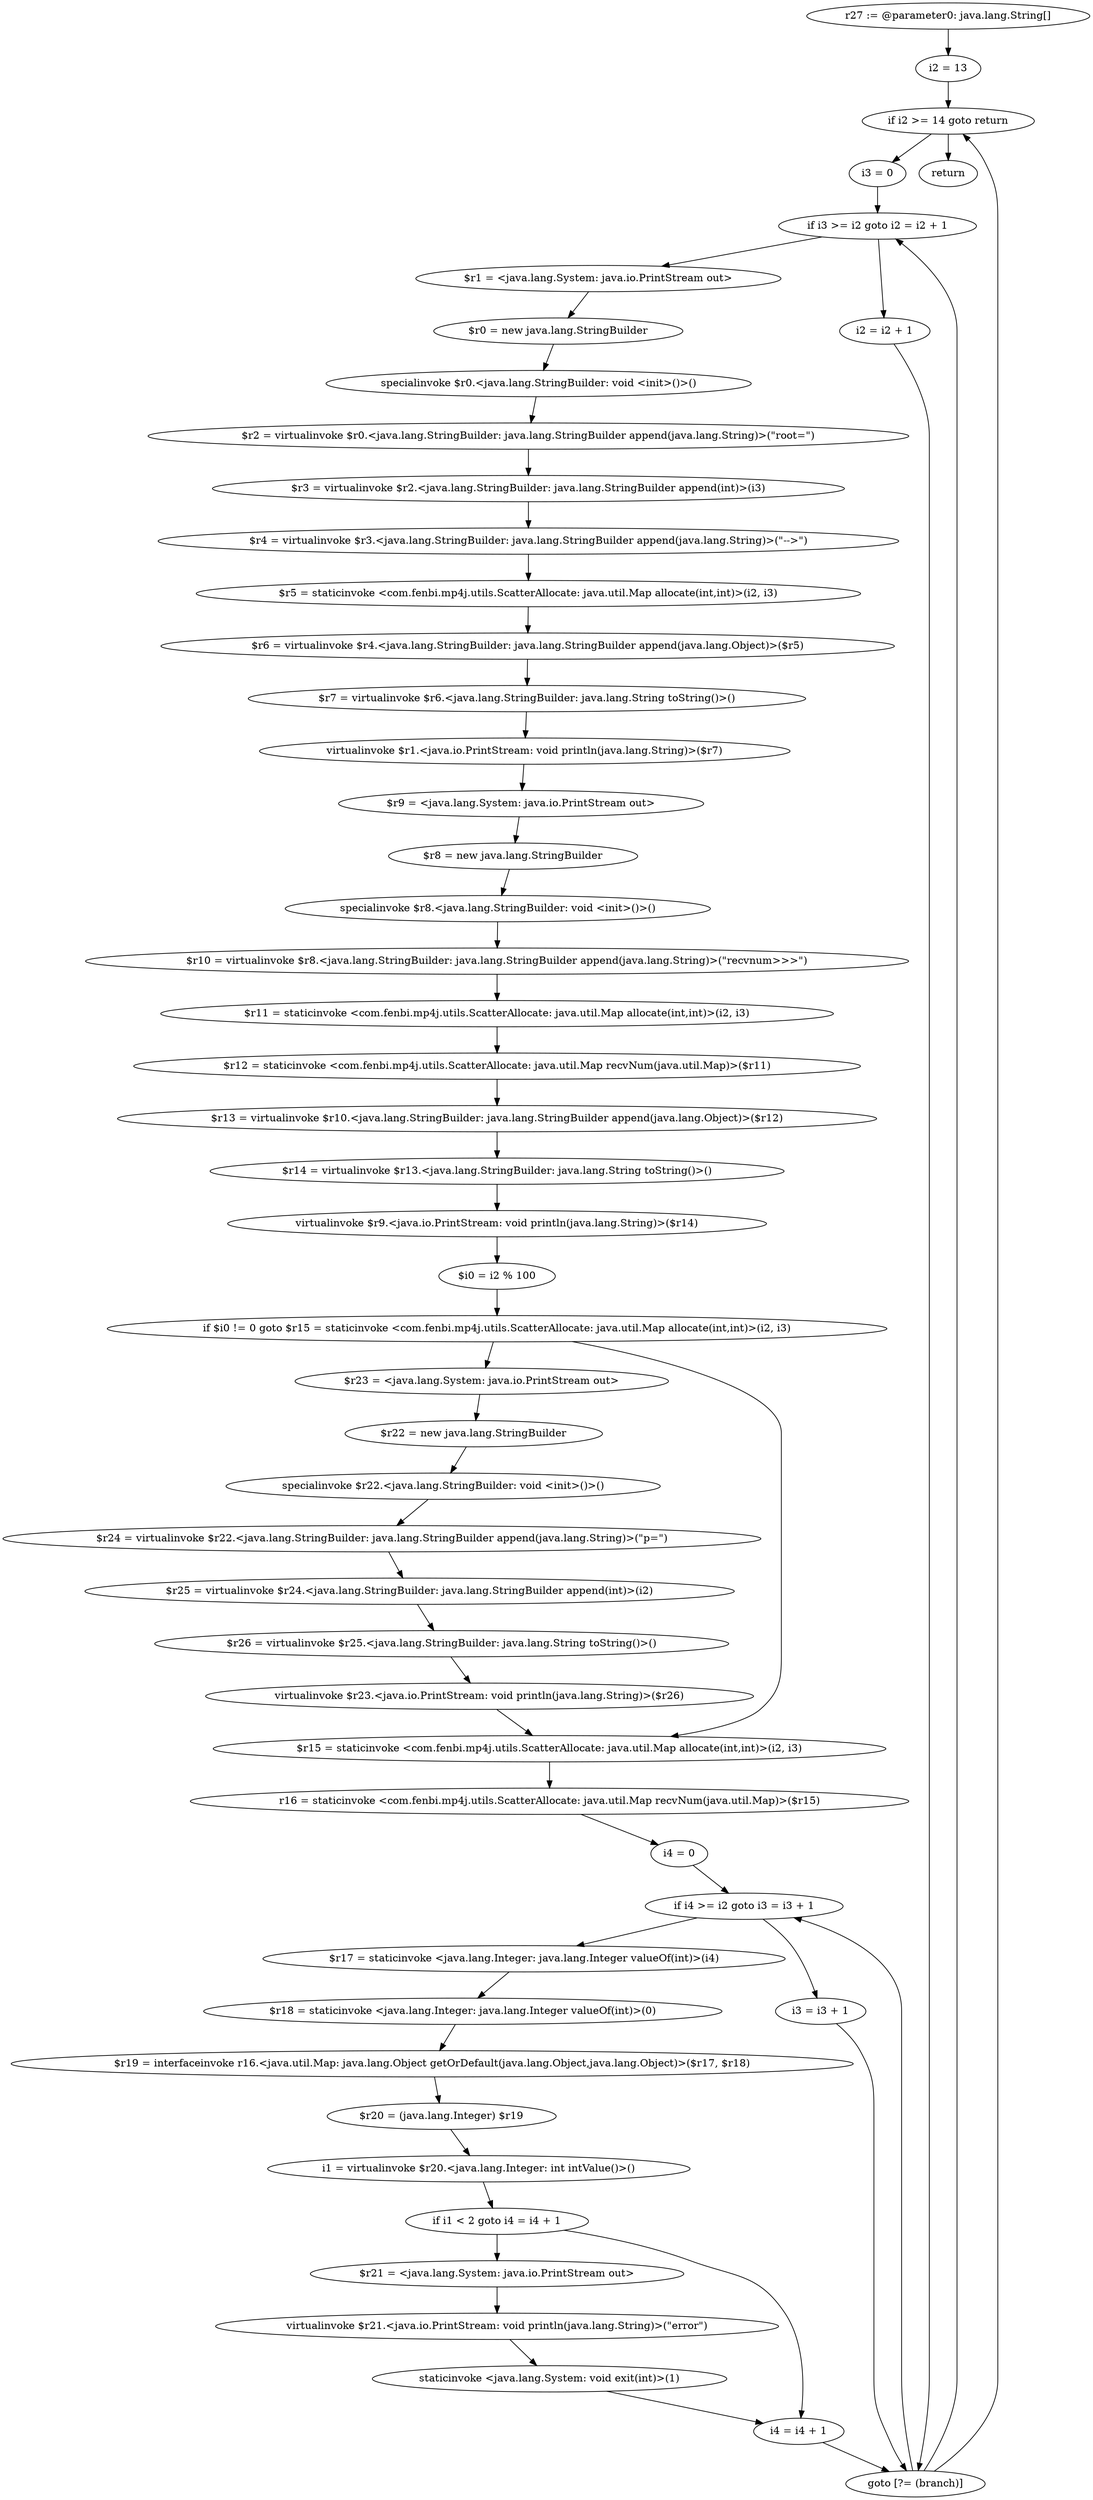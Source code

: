 digraph "unitGraph" {
    "r27 := @parameter0: java.lang.String[]"
    "i2 = 13"
    "if i2 >= 14 goto return"
    "i3 = 0"
    "if i3 >= i2 goto i2 = i2 + 1"
    "$r1 = <java.lang.System: java.io.PrintStream out>"
    "$r0 = new java.lang.StringBuilder"
    "specialinvoke $r0.<java.lang.StringBuilder: void <init>()>()"
    "$r2 = virtualinvoke $r0.<java.lang.StringBuilder: java.lang.StringBuilder append(java.lang.String)>(\"root=\")"
    "$r3 = virtualinvoke $r2.<java.lang.StringBuilder: java.lang.StringBuilder append(int)>(i3)"
    "$r4 = virtualinvoke $r3.<java.lang.StringBuilder: java.lang.StringBuilder append(java.lang.String)>(\"-->\")"
    "$r5 = staticinvoke <com.fenbi.mp4j.utils.ScatterAllocate: java.util.Map allocate(int,int)>(i2, i3)"
    "$r6 = virtualinvoke $r4.<java.lang.StringBuilder: java.lang.StringBuilder append(java.lang.Object)>($r5)"
    "$r7 = virtualinvoke $r6.<java.lang.StringBuilder: java.lang.String toString()>()"
    "virtualinvoke $r1.<java.io.PrintStream: void println(java.lang.String)>($r7)"
    "$r9 = <java.lang.System: java.io.PrintStream out>"
    "$r8 = new java.lang.StringBuilder"
    "specialinvoke $r8.<java.lang.StringBuilder: void <init>()>()"
    "$r10 = virtualinvoke $r8.<java.lang.StringBuilder: java.lang.StringBuilder append(java.lang.String)>(\"recvnum>>>\")"
    "$r11 = staticinvoke <com.fenbi.mp4j.utils.ScatterAllocate: java.util.Map allocate(int,int)>(i2, i3)"
    "$r12 = staticinvoke <com.fenbi.mp4j.utils.ScatterAllocate: java.util.Map recvNum(java.util.Map)>($r11)"
    "$r13 = virtualinvoke $r10.<java.lang.StringBuilder: java.lang.StringBuilder append(java.lang.Object)>($r12)"
    "$r14 = virtualinvoke $r13.<java.lang.StringBuilder: java.lang.String toString()>()"
    "virtualinvoke $r9.<java.io.PrintStream: void println(java.lang.String)>($r14)"
    "$i0 = i2 % 100"
    "if $i0 != 0 goto $r15 = staticinvoke <com.fenbi.mp4j.utils.ScatterAllocate: java.util.Map allocate(int,int)>(i2, i3)"
    "$r23 = <java.lang.System: java.io.PrintStream out>"
    "$r22 = new java.lang.StringBuilder"
    "specialinvoke $r22.<java.lang.StringBuilder: void <init>()>()"
    "$r24 = virtualinvoke $r22.<java.lang.StringBuilder: java.lang.StringBuilder append(java.lang.String)>(\"p=\")"
    "$r25 = virtualinvoke $r24.<java.lang.StringBuilder: java.lang.StringBuilder append(int)>(i2)"
    "$r26 = virtualinvoke $r25.<java.lang.StringBuilder: java.lang.String toString()>()"
    "virtualinvoke $r23.<java.io.PrintStream: void println(java.lang.String)>($r26)"
    "$r15 = staticinvoke <com.fenbi.mp4j.utils.ScatterAllocate: java.util.Map allocate(int,int)>(i2, i3)"
    "r16 = staticinvoke <com.fenbi.mp4j.utils.ScatterAllocate: java.util.Map recvNum(java.util.Map)>($r15)"
    "i4 = 0"
    "if i4 >= i2 goto i3 = i3 + 1"
    "$r17 = staticinvoke <java.lang.Integer: java.lang.Integer valueOf(int)>(i4)"
    "$r18 = staticinvoke <java.lang.Integer: java.lang.Integer valueOf(int)>(0)"
    "$r19 = interfaceinvoke r16.<java.util.Map: java.lang.Object getOrDefault(java.lang.Object,java.lang.Object)>($r17, $r18)"
    "$r20 = (java.lang.Integer) $r19"
    "i1 = virtualinvoke $r20.<java.lang.Integer: int intValue()>()"
    "if i1 < 2 goto i4 = i4 + 1"
    "$r21 = <java.lang.System: java.io.PrintStream out>"
    "virtualinvoke $r21.<java.io.PrintStream: void println(java.lang.String)>(\"error\")"
    "staticinvoke <java.lang.System: void exit(int)>(1)"
    "i4 = i4 + 1"
    "goto [?= (branch)]"
    "i3 = i3 + 1"
    "i2 = i2 + 1"
    "return"
    "r27 := @parameter0: java.lang.String[]"->"i2 = 13";
    "i2 = 13"->"if i2 >= 14 goto return";
    "if i2 >= 14 goto return"->"i3 = 0";
    "if i2 >= 14 goto return"->"return";
    "i3 = 0"->"if i3 >= i2 goto i2 = i2 + 1";
    "if i3 >= i2 goto i2 = i2 + 1"->"$r1 = <java.lang.System: java.io.PrintStream out>";
    "if i3 >= i2 goto i2 = i2 + 1"->"i2 = i2 + 1";
    "$r1 = <java.lang.System: java.io.PrintStream out>"->"$r0 = new java.lang.StringBuilder";
    "$r0 = new java.lang.StringBuilder"->"specialinvoke $r0.<java.lang.StringBuilder: void <init>()>()";
    "specialinvoke $r0.<java.lang.StringBuilder: void <init>()>()"->"$r2 = virtualinvoke $r0.<java.lang.StringBuilder: java.lang.StringBuilder append(java.lang.String)>(\"root=\")";
    "$r2 = virtualinvoke $r0.<java.lang.StringBuilder: java.lang.StringBuilder append(java.lang.String)>(\"root=\")"->"$r3 = virtualinvoke $r2.<java.lang.StringBuilder: java.lang.StringBuilder append(int)>(i3)";
    "$r3 = virtualinvoke $r2.<java.lang.StringBuilder: java.lang.StringBuilder append(int)>(i3)"->"$r4 = virtualinvoke $r3.<java.lang.StringBuilder: java.lang.StringBuilder append(java.lang.String)>(\"-->\")";
    "$r4 = virtualinvoke $r3.<java.lang.StringBuilder: java.lang.StringBuilder append(java.lang.String)>(\"-->\")"->"$r5 = staticinvoke <com.fenbi.mp4j.utils.ScatterAllocate: java.util.Map allocate(int,int)>(i2, i3)";
    "$r5 = staticinvoke <com.fenbi.mp4j.utils.ScatterAllocate: java.util.Map allocate(int,int)>(i2, i3)"->"$r6 = virtualinvoke $r4.<java.lang.StringBuilder: java.lang.StringBuilder append(java.lang.Object)>($r5)";
    "$r6 = virtualinvoke $r4.<java.lang.StringBuilder: java.lang.StringBuilder append(java.lang.Object)>($r5)"->"$r7 = virtualinvoke $r6.<java.lang.StringBuilder: java.lang.String toString()>()";
    "$r7 = virtualinvoke $r6.<java.lang.StringBuilder: java.lang.String toString()>()"->"virtualinvoke $r1.<java.io.PrintStream: void println(java.lang.String)>($r7)";
    "virtualinvoke $r1.<java.io.PrintStream: void println(java.lang.String)>($r7)"->"$r9 = <java.lang.System: java.io.PrintStream out>";
    "$r9 = <java.lang.System: java.io.PrintStream out>"->"$r8 = new java.lang.StringBuilder";
    "$r8 = new java.lang.StringBuilder"->"specialinvoke $r8.<java.lang.StringBuilder: void <init>()>()";
    "specialinvoke $r8.<java.lang.StringBuilder: void <init>()>()"->"$r10 = virtualinvoke $r8.<java.lang.StringBuilder: java.lang.StringBuilder append(java.lang.String)>(\"recvnum>>>\")";
    "$r10 = virtualinvoke $r8.<java.lang.StringBuilder: java.lang.StringBuilder append(java.lang.String)>(\"recvnum>>>\")"->"$r11 = staticinvoke <com.fenbi.mp4j.utils.ScatterAllocate: java.util.Map allocate(int,int)>(i2, i3)";
    "$r11 = staticinvoke <com.fenbi.mp4j.utils.ScatterAllocate: java.util.Map allocate(int,int)>(i2, i3)"->"$r12 = staticinvoke <com.fenbi.mp4j.utils.ScatterAllocate: java.util.Map recvNum(java.util.Map)>($r11)";
    "$r12 = staticinvoke <com.fenbi.mp4j.utils.ScatterAllocate: java.util.Map recvNum(java.util.Map)>($r11)"->"$r13 = virtualinvoke $r10.<java.lang.StringBuilder: java.lang.StringBuilder append(java.lang.Object)>($r12)";
    "$r13 = virtualinvoke $r10.<java.lang.StringBuilder: java.lang.StringBuilder append(java.lang.Object)>($r12)"->"$r14 = virtualinvoke $r13.<java.lang.StringBuilder: java.lang.String toString()>()";
    "$r14 = virtualinvoke $r13.<java.lang.StringBuilder: java.lang.String toString()>()"->"virtualinvoke $r9.<java.io.PrintStream: void println(java.lang.String)>($r14)";
    "virtualinvoke $r9.<java.io.PrintStream: void println(java.lang.String)>($r14)"->"$i0 = i2 % 100";
    "$i0 = i2 % 100"->"if $i0 != 0 goto $r15 = staticinvoke <com.fenbi.mp4j.utils.ScatterAllocate: java.util.Map allocate(int,int)>(i2, i3)";
    "if $i0 != 0 goto $r15 = staticinvoke <com.fenbi.mp4j.utils.ScatterAllocate: java.util.Map allocate(int,int)>(i2, i3)"->"$r23 = <java.lang.System: java.io.PrintStream out>";
    "if $i0 != 0 goto $r15 = staticinvoke <com.fenbi.mp4j.utils.ScatterAllocate: java.util.Map allocate(int,int)>(i2, i3)"->"$r15 = staticinvoke <com.fenbi.mp4j.utils.ScatterAllocate: java.util.Map allocate(int,int)>(i2, i3)";
    "$r23 = <java.lang.System: java.io.PrintStream out>"->"$r22 = new java.lang.StringBuilder";
    "$r22 = new java.lang.StringBuilder"->"specialinvoke $r22.<java.lang.StringBuilder: void <init>()>()";
    "specialinvoke $r22.<java.lang.StringBuilder: void <init>()>()"->"$r24 = virtualinvoke $r22.<java.lang.StringBuilder: java.lang.StringBuilder append(java.lang.String)>(\"p=\")";
    "$r24 = virtualinvoke $r22.<java.lang.StringBuilder: java.lang.StringBuilder append(java.lang.String)>(\"p=\")"->"$r25 = virtualinvoke $r24.<java.lang.StringBuilder: java.lang.StringBuilder append(int)>(i2)";
    "$r25 = virtualinvoke $r24.<java.lang.StringBuilder: java.lang.StringBuilder append(int)>(i2)"->"$r26 = virtualinvoke $r25.<java.lang.StringBuilder: java.lang.String toString()>()";
    "$r26 = virtualinvoke $r25.<java.lang.StringBuilder: java.lang.String toString()>()"->"virtualinvoke $r23.<java.io.PrintStream: void println(java.lang.String)>($r26)";
    "virtualinvoke $r23.<java.io.PrintStream: void println(java.lang.String)>($r26)"->"$r15 = staticinvoke <com.fenbi.mp4j.utils.ScatterAllocate: java.util.Map allocate(int,int)>(i2, i3)";
    "$r15 = staticinvoke <com.fenbi.mp4j.utils.ScatterAllocate: java.util.Map allocate(int,int)>(i2, i3)"->"r16 = staticinvoke <com.fenbi.mp4j.utils.ScatterAllocate: java.util.Map recvNum(java.util.Map)>($r15)";
    "r16 = staticinvoke <com.fenbi.mp4j.utils.ScatterAllocate: java.util.Map recvNum(java.util.Map)>($r15)"->"i4 = 0";
    "i4 = 0"->"if i4 >= i2 goto i3 = i3 + 1";
    "if i4 >= i2 goto i3 = i3 + 1"->"$r17 = staticinvoke <java.lang.Integer: java.lang.Integer valueOf(int)>(i4)";
    "if i4 >= i2 goto i3 = i3 + 1"->"i3 = i3 + 1";
    "$r17 = staticinvoke <java.lang.Integer: java.lang.Integer valueOf(int)>(i4)"->"$r18 = staticinvoke <java.lang.Integer: java.lang.Integer valueOf(int)>(0)";
    "$r18 = staticinvoke <java.lang.Integer: java.lang.Integer valueOf(int)>(0)"->"$r19 = interfaceinvoke r16.<java.util.Map: java.lang.Object getOrDefault(java.lang.Object,java.lang.Object)>($r17, $r18)";
    "$r19 = interfaceinvoke r16.<java.util.Map: java.lang.Object getOrDefault(java.lang.Object,java.lang.Object)>($r17, $r18)"->"$r20 = (java.lang.Integer) $r19";
    "$r20 = (java.lang.Integer) $r19"->"i1 = virtualinvoke $r20.<java.lang.Integer: int intValue()>()";
    "i1 = virtualinvoke $r20.<java.lang.Integer: int intValue()>()"->"if i1 < 2 goto i4 = i4 + 1";
    "if i1 < 2 goto i4 = i4 + 1"->"$r21 = <java.lang.System: java.io.PrintStream out>";
    "if i1 < 2 goto i4 = i4 + 1"->"i4 = i4 + 1";
    "$r21 = <java.lang.System: java.io.PrintStream out>"->"virtualinvoke $r21.<java.io.PrintStream: void println(java.lang.String)>(\"error\")";
    "virtualinvoke $r21.<java.io.PrintStream: void println(java.lang.String)>(\"error\")"->"staticinvoke <java.lang.System: void exit(int)>(1)";
    "staticinvoke <java.lang.System: void exit(int)>(1)"->"i4 = i4 + 1";
    "i4 = i4 + 1"->"goto [?= (branch)]";
    "goto [?= (branch)]"->"if i4 >= i2 goto i3 = i3 + 1";
    "i3 = i3 + 1"->"goto [?= (branch)]";
    "goto [?= (branch)]"->"if i3 >= i2 goto i2 = i2 + 1";
    "i2 = i2 + 1"->"goto [?= (branch)]";
    "goto [?= (branch)]"->"if i2 >= 14 goto return";
}
